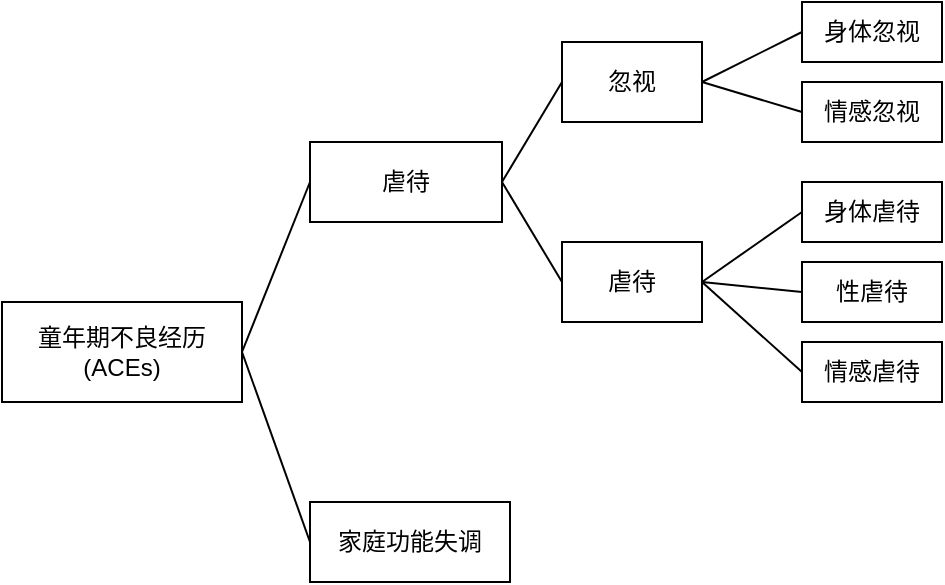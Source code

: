 <mxfile version="24.2.0" type="github">
  <diagram name="Page-1" id="ZmrI2E8jIGjipDStuWAG">
    <mxGraphModel dx="687" dy="414" grid="1" gridSize="10" guides="1" tooltips="1" connect="1" arrows="1" fold="1" page="1" pageScale="1" pageWidth="827" pageHeight="1169" math="0" shadow="0">
      <root>
        <mxCell id="0" />
        <mxCell id="1" parent="0" />
        <mxCell id="LtjJ-iYpBrT9Myh8KGnN-1" value="童年期不良经历(ACEs&lt;span style=&quot;background-color: initial;&quot;&gt;)&lt;/span&gt;" style="rounded=0;whiteSpace=wrap;html=1;" vertex="1" parent="1">
          <mxGeometry x="160" y="260" width="120" height="50" as="geometry" />
        </mxCell>
        <mxCell id="LtjJ-iYpBrT9Myh8KGnN-2" value="虐待" style="rounded=0;whiteSpace=wrap;html=1;" vertex="1" parent="1">
          <mxGeometry x="314" y="180" width="96" height="40" as="geometry" />
        </mxCell>
        <mxCell id="LtjJ-iYpBrT9Myh8KGnN-3" value="家庭功能失调" style="whiteSpace=wrap;html=1;" vertex="1" parent="1">
          <mxGeometry x="314" y="360" width="100" height="40" as="geometry" />
        </mxCell>
        <mxCell id="LtjJ-iYpBrT9Myh8KGnN-4" value="忽视" style="whiteSpace=wrap;html=1;" vertex="1" parent="1">
          <mxGeometry x="440" y="130" width="70" height="40" as="geometry" />
        </mxCell>
        <mxCell id="LtjJ-iYpBrT9Myh8KGnN-5" value="虐待" style="whiteSpace=wrap;html=1;" vertex="1" parent="1">
          <mxGeometry x="440" y="230" width="70" height="40" as="geometry" />
        </mxCell>
        <mxCell id="LtjJ-iYpBrT9Myh8KGnN-6" value="" style="endArrow=none;html=1;rounded=0;exitX=1;exitY=0.5;exitDx=0;exitDy=0;entryX=0;entryY=0.5;entryDx=0;entryDy=0;" edge="1" parent="1" source="LtjJ-iYpBrT9Myh8KGnN-2" target="LtjJ-iYpBrT9Myh8KGnN-5">
          <mxGeometry width="50" height="50" relative="1" as="geometry">
            <mxPoint x="390" y="340" as="sourcePoint" />
            <mxPoint x="440" y="290" as="targetPoint" />
          </mxGeometry>
        </mxCell>
        <mxCell id="LtjJ-iYpBrT9Myh8KGnN-7" value="" style="endArrow=none;html=1;rounded=0;exitX=1;exitY=0.5;exitDx=0;exitDy=0;entryX=0;entryY=0.5;entryDx=0;entryDy=0;" edge="1" parent="1" source="LtjJ-iYpBrT9Myh8KGnN-2" target="LtjJ-iYpBrT9Myh8KGnN-4">
          <mxGeometry width="50" height="50" relative="1" as="geometry">
            <mxPoint x="390" y="340" as="sourcePoint" />
            <mxPoint x="440" y="290" as="targetPoint" />
          </mxGeometry>
        </mxCell>
        <mxCell id="LtjJ-iYpBrT9Myh8KGnN-8" value="" style="endArrow=none;html=1;rounded=0;exitX=1;exitY=0.5;exitDx=0;exitDy=0;entryX=0;entryY=0.5;entryDx=0;entryDy=0;" edge="1" parent="1" source="LtjJ-iYpBrT9Myh8KGnN-1" target="LtjJ-iYpBrT9Myh8KGnN-3">
          <mxGeometry width="50" height="50" relative="1" as="geometry">
            <mxPoint x="390" y="340" as="sourcePoint" />
            <mxPoint x="440" y="290" as="targetPoint" />
          </mxGeometry>
        </mxCell>
        <mxCell id="LtjJ-iYpBrT9Myh8KGnN-9" value="" style="endArrow=none;html=1;rounded=0;exitX=1;exitY=0.5;exitDx=0;exitDy=0;entryX=0;entryY=0.5;entryDx=0;entryDy=0;" edge="1" parent="1" source="LtjJ-iYpBrT9Myh8KGnN-1" target="LtjJ-iYpBrT9Myh8KGnN-2">
          <mxGeometry width="50" height="50" relative="1" as="geometry">
            <mxPoint x="390" y="340" as="sourcePoint" />
            <mxPoint x="440" y="290" as="targetPoint" />
          </mxGeometry>
        </mxCell>
        <mxCell id="LtjJ-iYpBrT9Myh8KGnN-10" value="身体忽视" style="whiteSpace=wrap;html=1;" vertex="1" parent="1">
          <mxGeometry x="560" y="110" width="70" height="30" as="geometry" />
        </mxCell>
        <mxCell id="LtjJ-iYpBrT9Myh8KGnN-11" value="情感忽视" style="whiteSpace=wrap;html=1;" vertex="1" parent="1">
          <mxGeometry x="560" y="150" width="70" height="30" as="geometry" />
        </mxCell>
        <mxCell id="LtjJ-iYpBrT9Myh8KGnN-12" value="" style="endArrow=none;html=1;rounded=0;exitX=1;exitY=0.5;exitDx=0;exitDy=0;entryX=0;entryY=0.5;entryDx=0;entryDy=0;" edge="1" parent="1" source="LtjJ-iYpBrT9Myh8KGnN-4" target="LtjJ-iYpBrT9Myh8KGnN-11">
          <mxGeometry width="50" height="50" relative="1" as="geometry">
            <mxPoint x="390" y="340" as="sourcePoint" />
            <mxPoint x="440" y="290" as="targetPoint" />
          </mxGeometry>
        </mxCell>
        <mxCell id="LtjJ-iYpBrT9Myh8KGnN-13" value="" style="endArrow=none;html=1;rounded=0;exitX=1;exitY=0.5;exitDx=0;exitDy=0;entryX=0;entryY=0.5;entryDx=0;entryDy=0;" edge="1" parent="1" source="LtjJ-iYpBrT9Myh8KGnN-4" target="LtjJ-iYpBrT9Myh8KGnN-10">
          <mxGeometry width="50" height="50" relative="1" as="geometry">
            <mxPoint x="390" y="340" as="sourcePoint" />
            <mxPoint x="440" y="290" as="targetPoint" />
          </mxGeometry>
        </mxCell>
        <mxCell id="LtjJ-iYpBrT9Myh8KGnN-14" value="身体虐待" style="whiteSpace=wrap;html=1;" vertex="1" parent="1">
          <mxGeometry x="560" y="200" width="70" height="30" as="geometry" />
        </mxCell>
        <mxCell id="LtjJ-iYpBrT9Myh8KGnN-16" value="性虐待" style="whiteSpace=wrap;html=1;" vertex="1" parent="1">
          <mxGeometry x="560" y="240" width="70" height="30" as="geometry" />
        </mxCell>
        <mxCell id="LtjJ-iYpBrT9Myh8KGnN-17" value="情感虐待" style="whiteSpace=wrap;html=1;" vertex="1" parent="1">
          <mxGeometry x="560" y="280" width="70" height="30" as="geometry" />
        </mxCell>
        <mxCell id="LtjJ-iYpBrT9Myh8KGnN-19" value="虐待" style="whiteSpace=wrap;html=1;" vertex="1" parent="1">
          <mxGeometry x="440" y="230" width="70" height="40" as="geometry" />
        </mxCell>
        <mxCell id="LtjJ-iYpBrT9Myh8KGnN-20" value="" style="endArrow=none;html=1;rounded=0;exitX=1;exitY=0.5;exitDx=0;exitDy=0;entryX=0;entryY=0.5;entryDx=0;entryDy=0;" edge="1" parent="1" source="LtjJ-iYpBrT9Myh8KGnN-19" target="LtjJ-iYpBrT9Myh8KGnN-14">
          <mxGeometry width="50" height="50" relative="1" as="geometry">
            <mxPoint x="390" y="280" as="sourcePoint" />
            <mxPoint x="440" y="230" as="targetPoint" />
          </mxGeometry>
        </mxCell>
        <mxCell id="LtjJ-iYpBrT9Myh8KGnN-21" value="" style="endArrow=none;html=1;rounded=0;exitX=1;exitY=0.5;exitDx=0;exitDy=0;entryX=0;entryY=0.5;entryDx=0;entryDy=0;" edge="1" parent="1" source="LtjJ-iYpBrT9Myh8KGnN-19" target="LtjJ-iYpBrT9Myh8KGnN-16">
          <mxGeometry width="50" height="50" relative="1" as="geometry">
            <mxPoint x="390" y="280" as="sourcePoint" />
            <mxPoint x="440" y="230" as="targetPoint" />
          </mxGeometry>
        </mxCell>
        <mxCell id="LtjJ-iYpBrT9Myh8KGnN-22" value="" style="endArrow=none;html=1;rounded=0;entryX=1;entryY=0.5;entryDx=0;entryDy=0;exitX=0;exitY=0.5;exitDx=0;exitDy=0;" edge="1" parent="1" source="LtjJ-iYpBrT9Myh8KGnN-17" target="LtjJ-iYpBrT9Myh8KGnN-19">
          <mxGeometry width="50" height="50" relative="1" as="geometry">
            <mxPoint x="390" y="280" as="sourcePoint" />
            <mxPoint x="440" y="230" as="targetPoint" />
          </mxGeometry>
        </mxCell>
      </root>
    </mxGraphModel>
  </diagram>
</mxfile>
